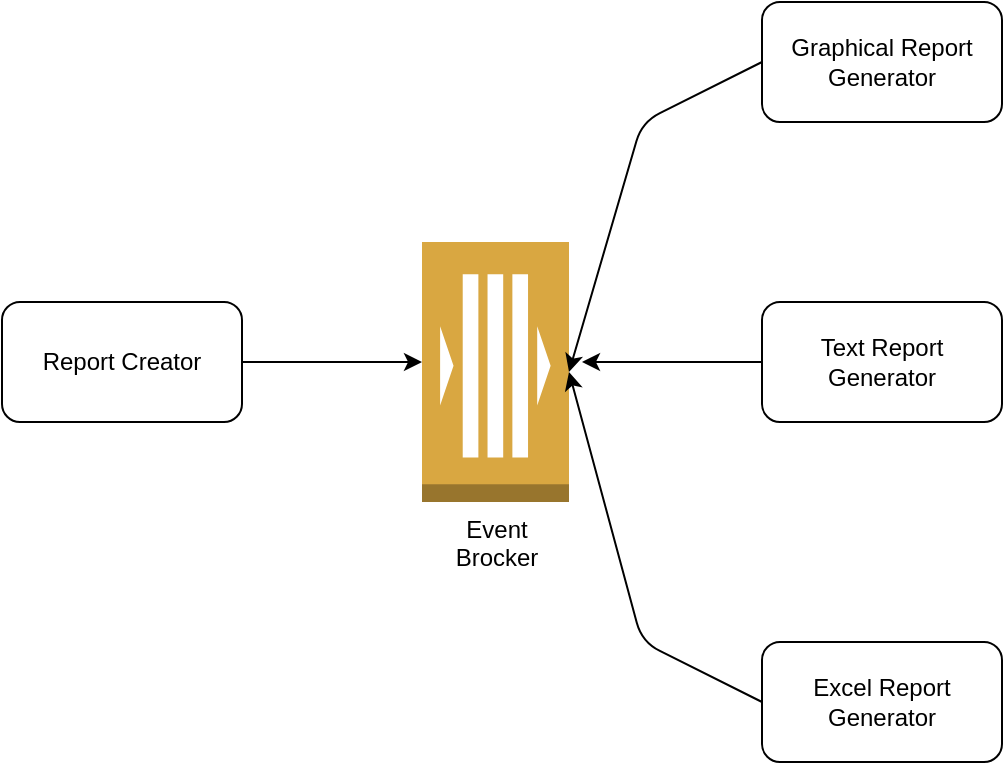 <mxfile version="13.0.2" type="github"><diagram id="fqpVgi0o0NiG1-BGtqxS" name="Page-1"><mxGraphModel dx="946" dy="662" grid="1" gridSize="10" guides="1" tooltips="1" connect="1" arrows="1" fold="1" page="1" pageScale="1" pageWidth="827" pageHeight="1169" math="0" shadow="0"><root><mxCell id="0"/><mxCell id="1" parent="0"/><mxCell id="XMZYn14VOHNF5-SmWXY9-1" value="Report Creator" style="rounded=1;whiteSpace=wrap;html=1;" vertex="1" parent="1"><mxGeometry x="60" y="230" width="120" height="60" as="geometry"/></mxCell><mxCell id="XMZYn14VOHNF5-SmWXY9-2" value="Graphical Report Generator" style="rounded=1;whiteSpace=wrap;html=1;" vertex="1" parent="1"><mxGeometry x="440" y="80" width="120" height="60" as="geometry"/></mxCell><mxCell id="XMZYn14VOHNF5-SmWXY9-3" value="Text Report Generator" style="rounded=1;whiteSpace=wrap;html=1;" vertex="1" parent="1"><mxGeometry x="440" y="230" width="120" height="60" as="geometry"/></mxCell><mxCell id="XMZYn14VOHNF5-SmWXY9-4" value="Excel Report Generator" style="rounded=1;whiteSpace=wrap;html=1;" vertex="1" parent="1"><mxGeometry x="440" y="400" width="120" height="60" as="geometry"/></mxCell><mxCell id="XMZYn14VOHNF5-SmWXY9-11" value="Event&lt;br&gt;Brocker" style="outlineConnect=0;dashed=0;verticalLabelPosition=bottom;verticalAlign=top;align=center;html=1;shape=mxgraph.aws3.queue;fillColor=#D9A741;gradientColor=none;" vertex="1" parent="1"><mxGeometry x="270" y="200" width="73.5" height="130" as="geometry"/></mxCell><mxCell id="XMZYn14VOHNF5-SmWXY9-12" value="" style="endArrow=classic;html=1;exitX=1;exitY=0.5;exitDx=0;exitDy=0;" edge="1" parent="1" source="XMZYn14VOHNF5-SmWXY9-1"><mxGeometry width="50" height="50" relative="1" as="geometry"><mxPoint x="390" y="370" as="sourcePoint"/><mxPoint x="270" y="260" as="targetPoint"/></mxGeometry></mxCell><mxCell id="XMZYn14VOHNF5-SmWXY9-14" value="" style="endArrow=classic;html=1;exitX=0;exitY=0.5;exitDx=0;exitDy=0;entryX=1;entryY=0.5;entryDx=0;entryDy=0;entryPerimeter=0;" edge="1" parent="1" source="XMZYn14VOHNF5-SmWXY9-2" target="XMZYn14VOHNF5-SmWXY9-11"><mxGeometry width="50" height="50" relative="1" as="geometry"><mxPoint x="390" y="370" as="sourcePoint"/><mxPoint x="440" y="320" as="targetPoint"/><Array as="points"><mxPoint x="380" y="140"/></Array></mxGeometry></mxCell><mxCell id="XMZYn14VOHNF5-SmWXY9-15" value="" style="endArrow=classic;html=1;exitX=0;exitY=0.5;exitDx=0;exitDy=0;" edge="1" parent="1" source="XMZYn14VOHNF5-SmWXY9-3"><mxGeometry width="50" height="50" relative="1" as="geometry"><mxPoint x="390" y="370" as="sourcePoint"/><mxPoint x="350" y="260" as="targetPoint"/></mxGeometry></mxCell><mxCell id="XMZYn14VOHNF5-SmWXY9-16" value="" style="endArrow=classic;html=1;entryX=1;entryY=0.5;entryDx=0;entryDy=0;entryPerimeter=0;exitX=0;exitY=0.5;exitDx=0;exitDy=0;" edge="1" parent="1" source="XMZYn14VOHNF5-SmWXY9-4" target="XMZYn14VOHNF5-SmWXY9-11"><mxGeometry width="50" height="50" relative="1" as="geometry"><mxPoint x="390" y="370" as="sourcePoint"/><mxPoint x="440" y="320" as="targetPoint"/><Array as="points"><mxPoint x="380" y="400"/></Array></mxGeometry></mxCell></root></mxGraphModel></diagram></mxfile>